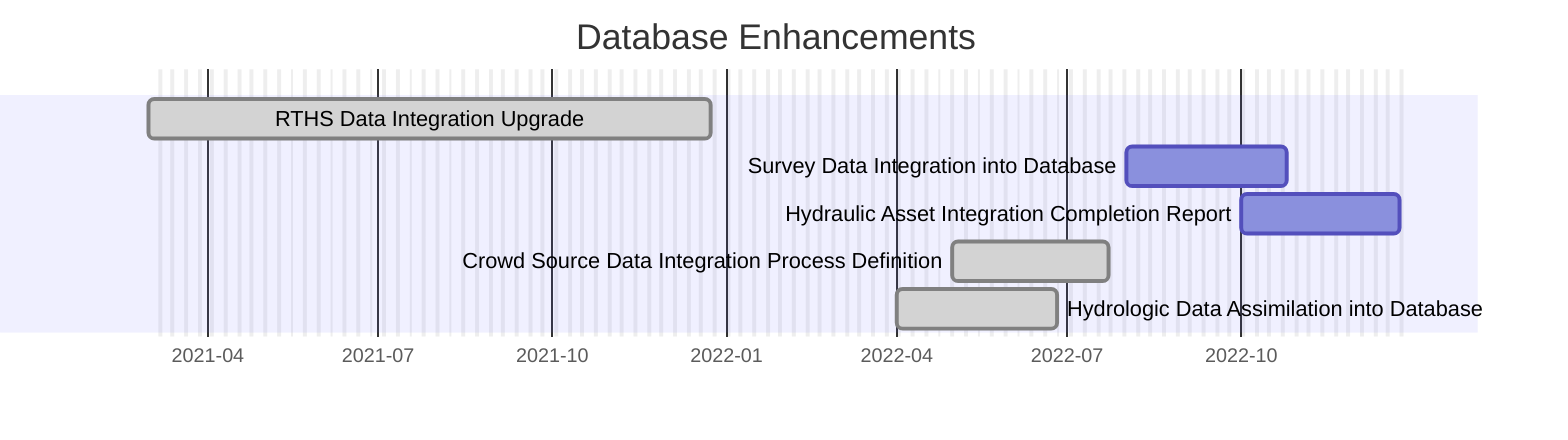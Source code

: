 gantt
dateFormat  YYYY-MM
axisFormat %Y-%m
title Database Enhancements 
excludes weekends

RTHS Data Integration Upgrade: done, rdiu, 2021-03, 2021-10
Survey Data Integration into Database: sdid, 2022-08, 2022-10
Hydraulic Asset Integration Completion Report: hai, 2022-10, 2022-12
Crowd Source Data Integration Process Definition: done, csdipd, 2022-05, 2022-07
Hydrologic Data Assimilation into Database: done, hdad, 2022-04, 2022-06